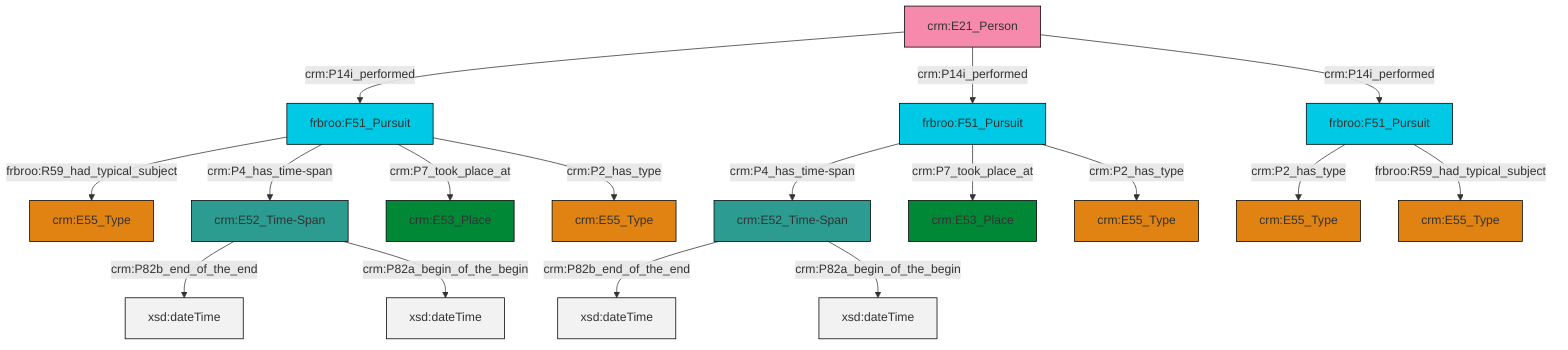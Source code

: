 graph TD
classDef Literal fill:#f2f2f2,stroke:#000000;
classDef CRM_Entity fill:#FFFFFF,stroke:#000000;
classDef Temporal_Entity fill:#00C9E6, stroke:#000000;
classDef Type fill:#E18312, stroke:#000000;
classDef Time-Span fill:#2C9C91, stroke:#000000;
classDef Appellation fill:#FFEB7F, stroke:#000000;
classDef Place fill:#008836, stroke:#000000;
classDef Persistent_Item fill:#B266B2, stroke:#000000;
classDef Conceptual_Object fill:#FFD700, stroke:#000000;
classDef Physical_Thing fill:#D2B48C, stroke:#000000;
classDef Actor fill:#f58aad, stroke:#000000;
classDef PC_Classes fill:#4ce600, stroke:#000000;
classDef Multi fill:#cccccc,stroke:#000000;

2["crm:E52_Time-Span"]:::Time-Span -->|crm:P82b_end_of_the_end| 3[xsd:dateTime]:::Literal
10["crm:E21_Person"]:::Actor -->|crm:P14i_performed| 11["frbroo:F51_Pursuit"]:::Temporal_Entity
2["crm:E52_Time-Span"]:::Time-Span -->|crm:P82a_begin_of_the_begin| 12[xsd:dateTime]:::Literal
13["frbroo:F51_Pursuit"]:::Temporal_Entity -->|crm:P2_has_type| 14["crm:E55_Type"]:::Type
15["frbroo:F51_Pursuit"]:::Temporal_Entity -->|crm:P4_has_time-span| 16["crm:E52_Time-Span"]:::Time-Span
11["frbroo:F51_Pursuit"]:::Temporal_Entity -->|frbroo:R59_had_typical_subject| 0["crm:E55_Type"]:::Type
15["frbroo:F51_Pursuit"]:::Temporal_Entity -->|crm:P7_took_place_at| 18["crm:E53_Place"]:::Place
10["crm:E21_Person"]:::Actor -->|crm:P14i_performed| 15["frbroo:F51_Pursuit"]:::Temporal_Entity
11["frbroo:F51_Pursuit"]:::Temporal_Entity -->|crm:P4_has_time-span| 2["crm:E52_Time-Span"]:::Time-Span
16["crm:E52_Time-Span"]:::Time-Span -->|crm:P82b_end_of_the_end| 26[xsd:dateTime]:::Literal
15["frbroo:F51_Pursuit"]:::Temporal_Entity -->|crm:P2_has_type| 4["crm:E55_Type"]:::Type
11["frbroo:F51_Pursuit"]:::Temporal_Entity -->|crm:P7_took_place_at| 20["crm:E53_Place"]:::Place
13["frbroo:F51_Pursuit"]:::Temporal_Entity -->|frbroo:R59_had_typical_subject| 8["crm:E55_Type"]:::Type
16["crm:E52_Time-Span"]:::Time-Span -->|crm:P82a_begin_of_the_begin| 30[xsd:dateTime]:::Literal
10["crm:E21_Person"]:::Actor -->|crm:P14i_performed| 13["frbroo:F51_Pursuit"]:::Temporal_Entity
11["frbroo:F51_Pursuit"]:::Temporal_Entity -->|crm:P2_has_type| 27["crm:E55_Type"]:::Type
